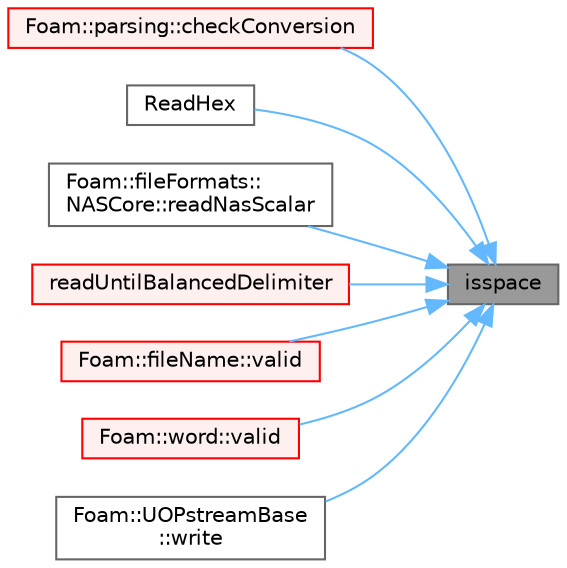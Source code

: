 digraph "isspace"
{
 // LATEX_PDF_SIZE
  bgcolor="transparent";
  edge [fontname=Helvetica,fontsize=10,labelfontname=Helvetica,labelfontsize=10];
  node [fontname=Helvetica,fontsize=10,shape=box,height=0.2,width=0.4];
  rankdir="RL";
  Node1 [id="Node000001",label="isspace",height=0.2,width=0.4,color="gray40", fillcolor="grey60", style="filled", fontcolor="black",tooltip=" "];
  Node1 -> Node2 [id="edge1_Node000001_Node000002",dir="back",color="steelblue1",style="solid",tooltip=" "];
  Node2 [id="Node000002",label="Foam::parsing::checkConversion",height=0.2,width=0.4,color="red", fillcolor="#FFF0F0", style="filled",URL="$namespaceFoam_1_1parsing.html#acf405985e389fe2d4699180ad62c7b95",tooltip=" "];
  Node1 -> Node5 [id="edge2_Node000001_Node000005",dir="back",color="steelblue1",style="solid",tooltip=" "];
  Node5 [id="Node000005",label="ReadHex",height=0.2,width=0.4,color="grey40", fillcolor="white", style="filled",URL="$namespaceFoam.html#a3dc913ccbd5568edb717c84951737147",tooltip=" "];
  Node1 -> Node6 [id="edge3_Node000001_Node000006",dir="back",color="steelblue1",style="solid",tooltip=" "];
  Node6 [id="Node000006",label="Foam::fileFormats::\lNASCore::readNasScalar",height=0.2,width=0.4,color="grey40", fillcolor="white", style="filled",URL="$classFoam_1_1fileFormats_1_1NASCore.html#acf30b4267e7c9318b924eafe9260982a",tooltip=" "];
  Node1 -> Node7 [id="edge4_Node000001_Node000007",dir="back",color="steelblue1",style="solid",tooltip=" "];
  Node7 [id="Node000007",label="readUntilBalancedDelimiter",height=0.2,width=0.4,color="red", fillcolor="#FFF0F0", style="filled",URL="$namespaceFoam.html#aa15c1f9ccc50c891d62ec0ac19e7f26d",tooltip=" "];
  Node1 -> Node9 [id="edge5_Node000001_Node000009",dir="back",color="steelblue1",style="solid",tooltip=" "];
  Node9 [id="Node000009",label="Foam::fileName::valid",height=0.2,width=0.4,color="red", fillcolor="#FFF0F0", style="filled",URL="$classFoam_1_1fileName.html#aa246f261a47a48bcb02821aeee8664f1",tooltip=" "];
  Node1 -> Node11 [id="edge6_Node000001_Node000011",dir="back",color="steelblue1",style="solid",tooltip=" "];
  Node11 [id="Node000011",label="Foam::word::valid",height=0.2,width=0.4,color="red", fillcolor="#FFF0F0", style="filled",URL="$classFoam_1_1word.html#aa246f261a47a48bcb02821aeee8664f1",tooltip=" "];
  Node1 -> Node53 [id="edge7_Node000001_Node000053",dir="back",color="steelblue1",style="solid",tooltip=" "];
  Node53 [id="Node000053",label="Foam::UOPstreamBase\l::write",height=0.2,width=0.4,color="grey40", fillcolor="white", style="filled",URL="$classFoam_1_1UOPstreamBase.html#a279c232bdbfc3fe0df964395b41a7826",tooltip=" "];
}
